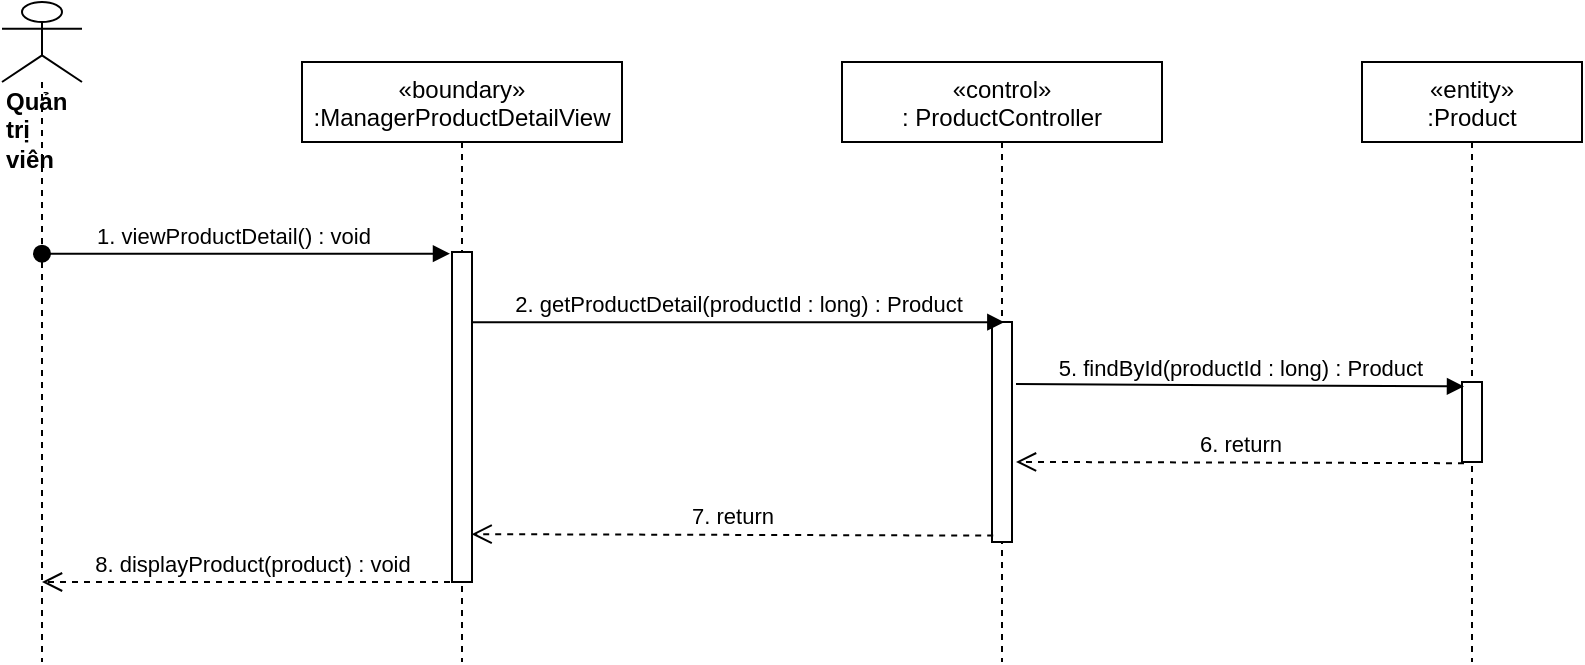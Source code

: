 <mxfile version="14.7.1" type="device"><diagram id="kgpKYQtTHZ0yAKxKKP6v" name="Page-1"><mxGraphModel dx="1038" dy="523" grid="1" gridSize="10" guides="1" tooltips="1" connect="1" arrows="1" fold="1" page="1" pageScale="1" pageWidth="850" pageHeight="1100" math="0" shadow="0"><root><mxCell id="0"/><mxCell id="1" parent="0"/><mxCell id="UL_AgkYSZ1idw940wSgN-1" value="«boundary»&#10;:ManagerProductDetailView" style="shape=umlLifeline;perimeter=lifelinePerimeter;container=1;collapsible=0;recursiveResize=0;rounded=0;shadow=0;strokeWidth=1;" parent="1" vertex="1"><mxGeometry x="250" y="80" width="160" height="300" as="geometry"/></mxCell><mxCell id="UL_AgkYSZ1idw940wSgN-2" value="" style="points=[];perimeter=orthogonalPerimeter;rounded=0;shadow=0;strokeWidth=1;" parent="UL_AgkYSZ1idw940wSgN-1" vertex="1"><mxGeometry x="75" y="95" width="10" height="165" as="geometry"/></mxCell><mxCell id="UL_AgkYSZ1idw940wSgN-4" value="«control»&#10;: ProductController" style="shape=umlLifeline;perimeter=lifelinePerimeter;container=1;collapsible=0;recursiveResize=0;rounded=0;shadow=0;strokeWidth=1;" parent="1" vertex="1"><mxGeometry x="520" y="80" width="160" height="300" as="geometry"/></mxCell><mxCell id="UL_AgkYSZ1idw940wSgN-5" value="" style="points=[];perimeter=orthogonalPerimeter;rounded=0;shadow=0;strokeWidth=1;" parent="UL_AgkYSZ1idw940wSgN-4" vertex="1"><mxGeometry x="75" y="130" width="10" height="110" as="geometry"/></mxCell><mxCell id="UL_AgkYSZ1idw940wSgN-6" value="&lt;div&gt;&lt;b&gt;Quản trị viên&lt;/b&gt;&lt;/div&gt;" style="shape=umlLifeline;participant=umlActor;perimeter=lifelinePerimeter;whiteSpace=wrap;html=1;container=1;collapsible=0;recursiveResize=0;verticalAlign=top;spacingTop=36;outlineConnect=0;align=left;size=40;" parent="1" vertex="1"><mxGeometry x="100" y="50" width="40" height="330" as="geometry"/></mxCell><mxCell id="UL_AgkYSZ1idw940wSgN-7" value="1. viewProductDetail() : void" style="verticalAlign=bottom;startArrow=oval;endArrow=block;startSize=8;shadow=0;strokeWidth=1;entryX=-0.1;entryY=0.005;entryDx=0;entryDy=0;entryPerimeter=0;" parent="1" source="UL_AgkYSZ1idw940wSgN-6" target="UL_AgkYSZ1idw940wSgN-2" edge="1"><mxGeometry x="-0.06" relative="1" as="geometry"><mxPoint x="100" y="170" as="sourcePoint"/><mxPoint as="offset"/><mxPoint x="270.4" y="160.36" as="targetPoint"/></mxGeometry></mxCell><mxCell id="UL_AgkYSZ1idw940wSgN-10" value="2. getProductDetail(productId : long) : Product" style="html=1;verticalAlign=bottom;endArrow=block;entryX=0.617;entryY=0.001;entryDx=0;entryDy=0;entryPerimeter=0;" parent="1" source="UL_AgkYSZ1idw940wSgN-2" target="UL_AgkYSZ1idw940wSgN-5" edge="1"><mxGeometry width="80" relative="1" as="geometry"><mxPoint x="320" y="248" as="sourcePoint"/><mxPoint x="500" y="210" as="targetPoint"/></mxGeometry></mxCell><mxCell id="UL_AgkYSZ1idw940wSgN-15" value="«entity»&#10;:Product" style="shape=umlLifeline;perimeter=lifelinePerimeter;container=1;collapsible=0;recursiveResize=0;rounded=0;shadow=0;strokeWidth=1;" parent="1" vertex="1"><mxGeometry x="780" y="80" width="110" height="300" as="geometry"/></mxCell><mxCell id="UL_AgkYSZ1idw940wSgN-16" value="" style="points=[];perimeter=orthogonalPerimeter;rounded=0;shadow=0;strokeWidth=1;" parent="UL_AgkYSZ1idw940wSgN-15" vertex="1"><mxGeometry x="50" y="160" width="10" height="40" as="geometry"/></mxCell><mxCell id="UL_AgkYSZ1idw940wSgN-17" value="5. findById(productId : long) : Product" style="html=1;verticalAlign=bottom;endArrow=block;entryX=0.1;entryY=0.055;entryDx=0;entryDy=0;entryPerimeter=0;exitX=1.2;exitY=0.282;exitDx=0;exitDy=0;exitPerimeter=0;" parent="1" source="UL_AgkYSZ1idw940wSgN-5" target="UL_AgkYSZ1idw940wSgN-16" edge="1"><mxGeometry width="80" relative="1" as="geometry"><mxPoint x="590" y="242" as="sourcePoint"/><mxPoint x="1010" y="239" as="targetPoint"/></mxGeometry></mxCell><mxCell id="UL_AgkYSZ1idw940wSgN-18" value="6. return" style="html=1;verticalAlign=bottom;endArrow=open;dashed=1;endSize=8;exitX=0.1;exitY=1.015;exitDx=0;exitDy=0;exitPerimeter=0;entryX=1.2;entryY=0.636;entryDx=0;entryDy=0;entryPerimeter=0;" parent="1" source="UL_AgkYSZ1idw940wSgN-16" target="UL_AgkYSZ1idw940wSgN-5" edge="1"><mxGeometry relative="1" as="geometry"><mxPoint x="790" y="300" as="sourcePoint"/><mxPoint x="579" y="281" as="targetPoint"/></mxGeometry></mxCell><mxCell id="VqCHvs3GdjJEWv_cRKcg-1" value="7. return" style="html=1;verticalAlign=bottom;endArrow=open;dashed=1;endSize=8;exitX=0.06;exitY=0.971;exitDx=0;exitDy=0;exitPerimeter=0;entryX=0.98;entryY=0.855;entryDx=0;entryDy=0;entryPerimeter=0;" parent="1" source="UL_AgkYSZ1idw940wSgN-5" target="UL_AgkYSZ1idw940wSgN-2" edge="1"><mxGeometry relative="1" as="geometry"><mxPoint x="570" y="270" as="sourcePoint"/><mxPoint x="340" y="317" as="targetPoint"/></mxGeometry></mxCell><mxCell id="VqCHvs3GdjJEWv_cRKcg-2" value="8. displayProduct(product) : void" style="html=1;verticalAlign=bottom;endArrow=open;dashed=1;endSize=8;exitX=0.5;exitY=1;exitDx=0;exitDy=0;exitPerimeter=0;" parent="1" source="UL_AgkYSZ1idw940wSgN-2" target="UL_AgkYSZ1idw940wSgN-6" edge="1"><mxGeometry relative="1" as="geometry"><mxPoint x="570" y="270" as="sourcePoint"/><mxPoint x="490" y="270" as="targetPoint"/></mxGeometry></mxCell></root></mxGraphModel></diagram></mxfile>